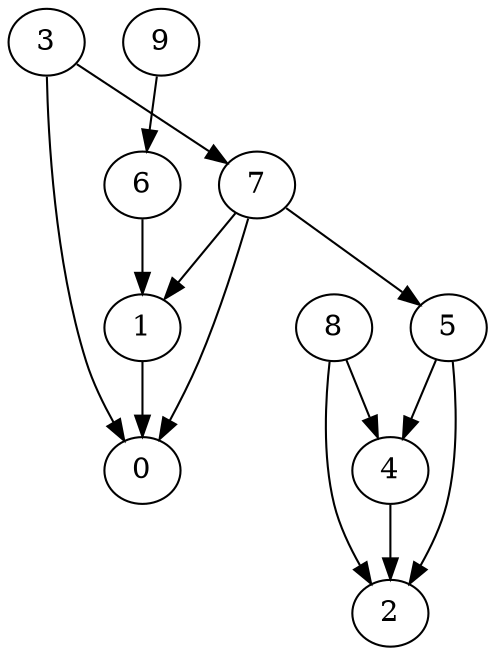 digraph G {
  graph [splines=true overlap=false]
  node  [shape=ellipse, width=0.3, height=0.3]
  0 [label="0"];
  1 [label="1"];
  2 [label="2"];
  3 [label="3"];
  4 [label="4"];
  5 [label="5"];
  6 [label="6"];
  7 [label="7"];
  8 [label="8"];
  9 [label="9"];
  1 -> 0;
  3 -> 0;
  3 -> 7;
  4 -> 2;
  5 -> 2;
  5 -> 4;
  6 -> 1;
  7 -> 0;
  7 -> 1;
  7 -> 5;
  8 -> 2;
  8 -> 4;
  9 -> 6;
}
